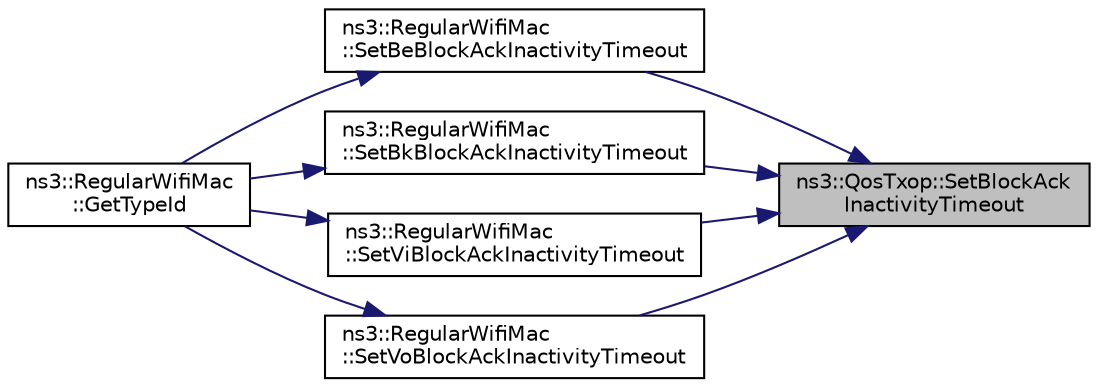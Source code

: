 digraph "ns3::QosTxop::SetBlockAckInactivityTimeout"
{
 // LATEX_PDF_SIZE
  edge [fontname="Helvetica",fontsize="10",labelfontname="Helvetica",labelfontsize="10"];
  node [fontname="Helvetica",fontsize="10",shape=record];
  rankdir="RL";
  Node1 [label="ns3::QosTxop::SetBlockAck\lInactivityTimeout",height=0.2,width=0.4,color="black", fillcolor="grey75", style="filled", fontcolor="black",tooltip="Set the BlockAck inactivity timeout."];
  Node1 -> Node2 [dir="back",color="midnightblue",fontsize="10",style="solid",fontname="Helvetica"];
  Node2 [label="ns3::RegularWifiMac\l::SetBeBlockAckInactivityTimeout",height=0.2,width=0.4,color="black", fillcolor="white", style="filled",URL="$classns3_1_1_regular_wifi_mac.html#a4590e73681af3c4de72c6ec32abdd015",tooltip="Set BE block ack inactivity timeout."];
  Node2 -> Node3 [dir="back",color="midnightblue",fontsize="10",style="solid",fontname="Helvetica"];
  Node3 [label="ns3::RegularWifiMac\l::GetTypeId",height=0.2,width=0.4,color="black", fillcolor="white", style="filled",URL="$classns3_1_1_regular_wifi_mac.html#a8f882e251de837e5cc2022b25604dc01",tooltip="Get the type ID."];
  Node1 -> Node4 [dir="back",color="midnightblue",fontsize="10",style="solid",fontname="Helvetica"];
  Node4 [label="ns3::RegularWifiMac\l::SetBkBlockAckInactivityTimeout",height=0.2,width=0.4,color="black", fillcolor="white", style="filled",URL="$classns3_1_1_regular_wifi_mac.html#a4b4ae1db15dff48d6cf70eb9435677f9",tooltip="Set BK block ack inactivity timeout."];
  Node4 -> Node3 [dir="back",color="midnightblue",fontsize="10",style="solid",fontname="Helvetica"];
  Node1 -> Node5 [dir="back",color="midnightblue",fontsize="10",style="solid",fontname="Helvetica"];
  Node5 [label="ns3::RegularWifiMac\l::SetViBlockAckInactivityTimeout",height=0.2,width=0.4,color="black", fillcolor="white", style="filled",URL="$classns3_1_1_regular_wifi_mac.html#a479eaca73aac3245cf4107bc45e323ce",tooltip="Set VI block ack inactivity timeout."];
  Node5 -> Node3 [dir="back",color="midnightblue",fontsize="10",style="solid",fontname="Helvetica"];
  Node1 -> Node6 [dir="back",color="midnightblue",fontsize="10",style="solid",fontname="Helvetica"];
  Node6 [label="ns3::RegularWifiMac\l::SetVoBlockAckInactivityTimeout",height=0.2,width=0.4,color="black", fillcolor="white", style="filled",URL="$classns3_1_1_regular_wifi_mac.html#aeec8938ddaee57cb8c324a210a901774",tooltip="Set VO block ack inactivity timeout."];
  Node6 -> Node3 [dir="back",color="midnightblue",fontsize="10",style="solid",fontname="Helvetica"];
}

